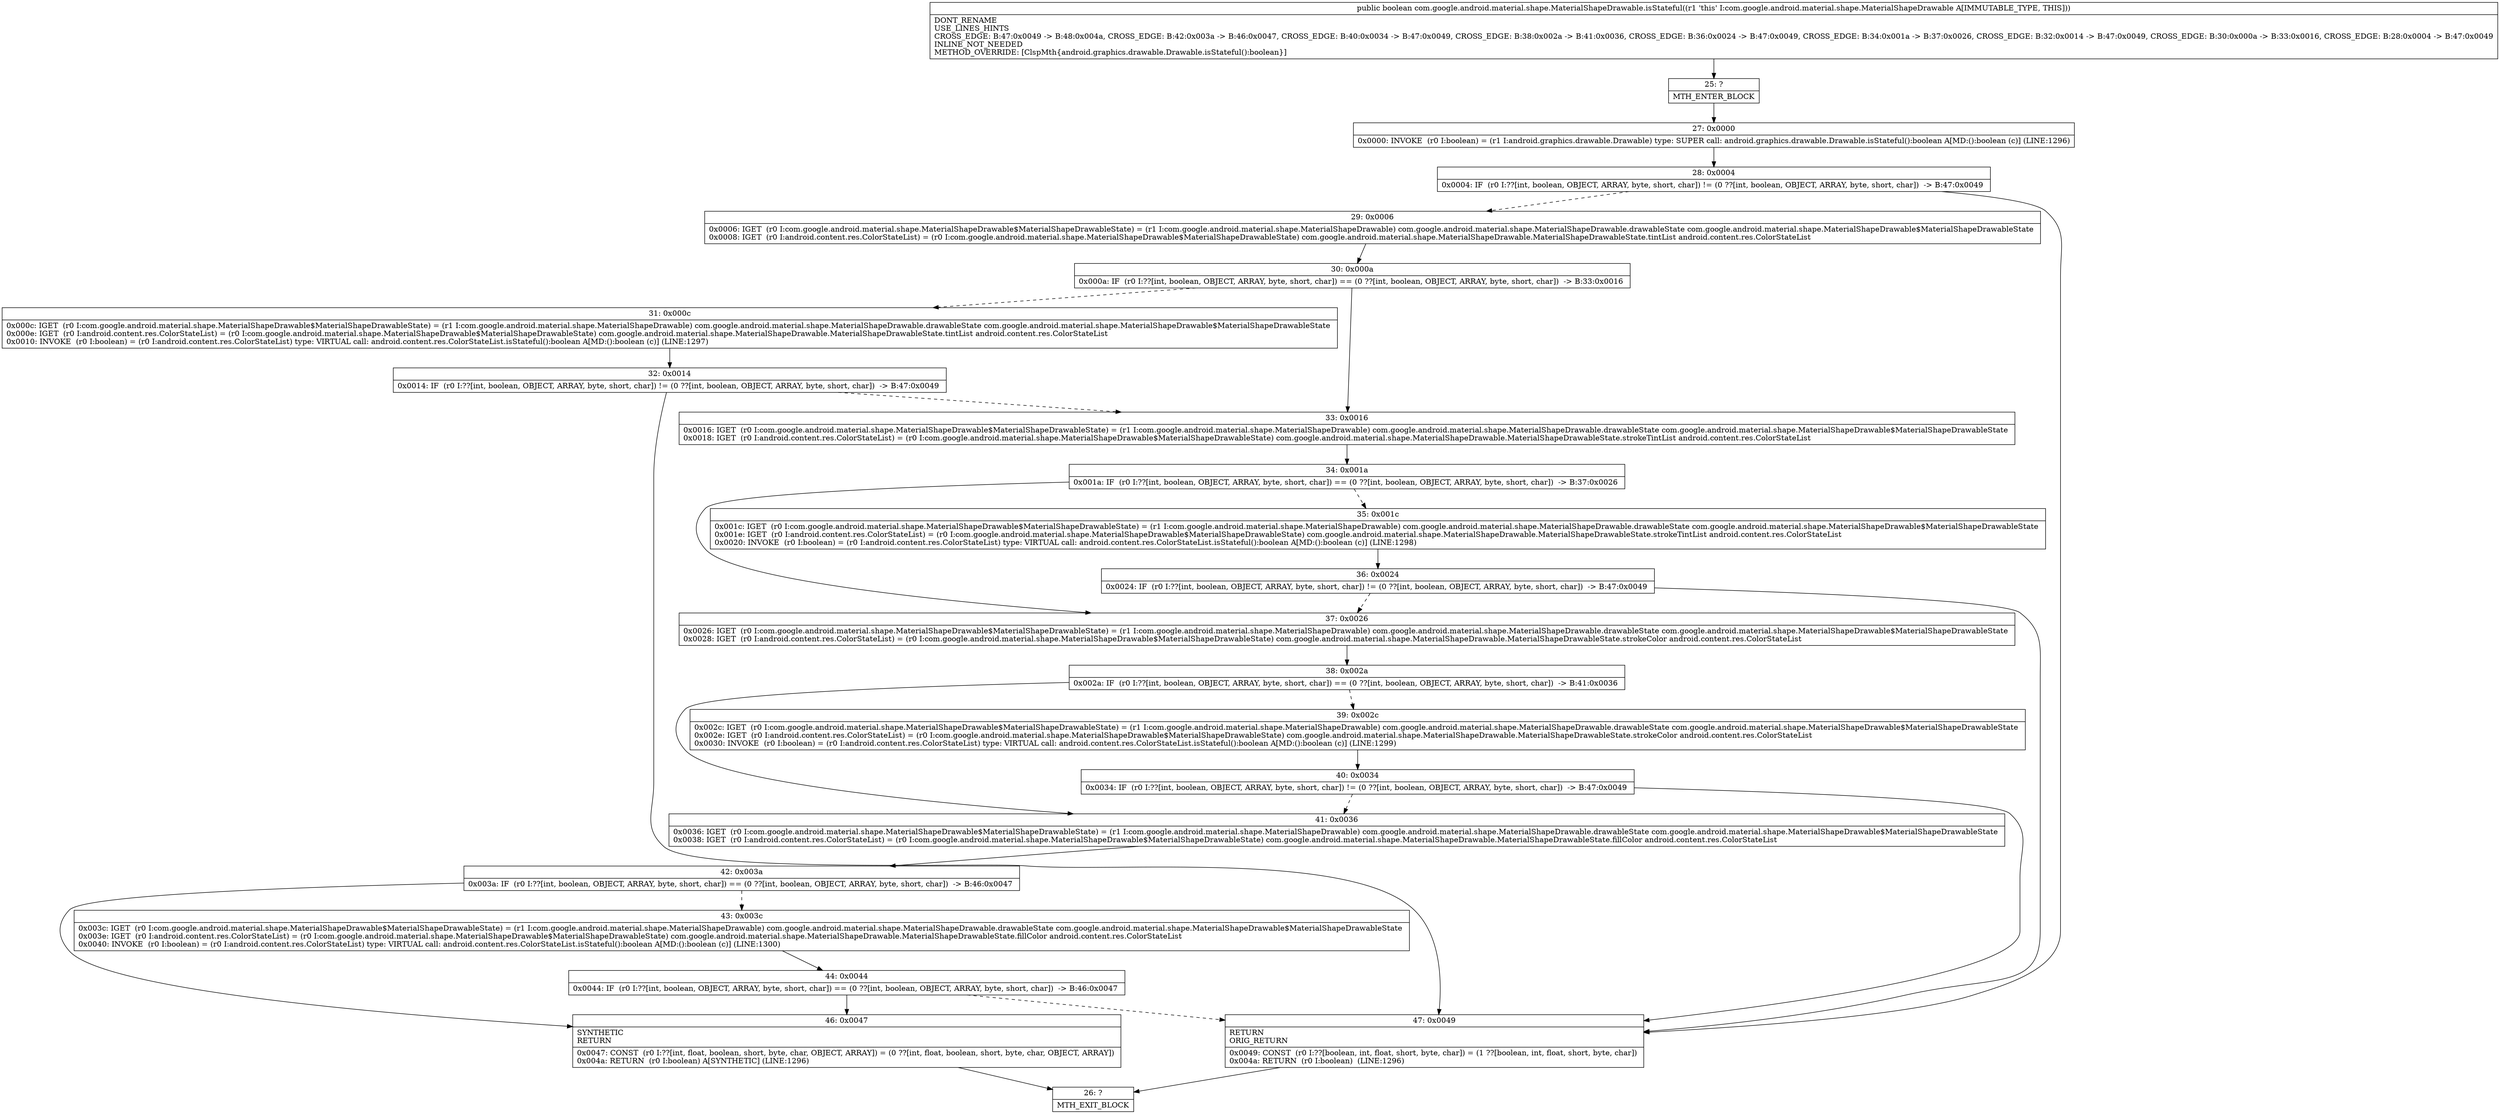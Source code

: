 digraph "CFG forcom.google.android.material.shape.MaterialShapeDrawable.isStateful()Z" {
Node_25 [shape=record,label="{25\:\ ?|MTH_ENTER_BLOCK\l}"];
Node_27 [shape=record,label="{27\:\ 0x0000|0x0000: INVOKE  (r0 I:boolean) = (r1 I:android.graphics.drawable.Drawable) type: SUPER call: android.graphics.drawable.Drawable.isStateful():boolean A[MD:():boolean (c)] (LINE:1296)\l}"];
Node_28 [shape=record,label="{28\:\ 0x0004|0x0004: IF  (r0 I:??[int, boolean, OBJECT, ARRAY, byte, short, char]) != (0 ??[int, boolean, OBJECT, ARRAY, byte, short, char])  \-\> B:47:0x0049 \l}"];
Node_29 [shape=record,label="{29\:\ 0x0006|0x0006: IGET  (r0 I:com.google.android.material.shape.MaterialShapeDrawable$MaterialShapeDrawableState) = (r1 I:com.google.android.material.shape.MaterialShapeDrawable) com.google.android.material.shape.MaterialShapeDrawable.drawableState com.google.android.material.shape.MaterialShapeDrawable$MaterialShapeDrawableState \l0x0008: IGET  (r0 I:android.content.res.ColorStateList) = (r0 I:com.google.android.material.shape.MaterialShapeDrawable$MaterialShapeDrawableState) com.google.android.material.shape.MaterialShapeDrawable.MaterialShapeDrawableState.tintList android.content.res.ColorStateList \l}"];
Node_30 [shape=record,label="{30\:\ 0x000a|0x000a: IF  (r0 I:??[int, boolean, OBJECT, ARRAY, byte, short, char]) == (0 ??[int, boolean, OBJECT, ARRAY, byte, short, char])  \-\> B:33:0x0016 \l}"];
Node_31 [shape=record,label="{31\:\ 0x000c|0x000c: IGET  (r0 I:com.google.android.material.shape.MaterialShapeDrawable$MaterialShapeDrawableState) = (r1 I:com.google.android.material.shape.MaterialShapeDrawable) com.google.android.material.shape.MaterialShapeDrawable.drawableState com.google.android.material.shape.MaterialShapeDrawable$MaterialShapeDrawableState \l0x000e: IGET  (r0 I:android.content.res.ColorStateList) = (r0 I:com.google.android.material.shape.MaterialShapeDrawable$MaterialShapeDrawableState) com.google.android.material.shape.MaterialShapeDrawable.MaterialShapeDrawableState.tintList android.content.res.ColorStateList \l0x0010: INVOKE  (r0 I:boolean) = (r0 I:android.content.res.ColorStateList) type: VIRTUAL call: android.content.res.ColorStateList.isStateful():boolean A[MD:():boolean (c)] (LINE:1297)\l}"];
Node_32 [shape=record,label="{32\:\ 0x0014|0x0014: IF  (r0 I:??[int, boolean, OBJECT, ARRAY, byte, short, char]) != (0 ??[int, boolean, OBJECT, ARRAY, byte, short, char])  \-\> B:47:0x0049 \l}"];
Node_33 [shape=record,label="{33\:\ 0x0016|0x0016: IGET  (r0 I:com.google.android.material.shape.MaterialShapeDrawable$MaterialShapeDrawableState) = (r1 I:com.google.android.material.shape.MaterialShapeDrawable) com.google.android.material.shape.MaterialShapeDrawable.drawableState com.google.android.material.shape.MaterialShapeDrawable$MaterialShapeDrawableState \l0x0018: IGET  (r0 I:android.content.res.ColorStateList) = (r0 I:com.google.android.material.shape.MaterialShapeDrawable$MaterialShapeDrawableState) com.google.android.material.shape.MaterialShapeDrawable.MaterialShapeDrawableState.strokeTintList android.content.res.ColorStateList \l}"];
Node_34 [shape=record,label="{34\:\ 0x001a|0x001a: IF  (r0 I:??[int, boolean, OBJECT, ARRAY, byte, short, char]) == (0 ??[int, boolean, OBJECT, ARRAY, byte, short, char])  \-\> B:37:0x0026 \l}"];
Node_35 [shape=record,label="{35\:\ 0x001c|0x001c: IGET  (r0 I:com.google.android.material.shape.MaterialShapeDrawable$MaterialShapeDrawableState) = (r1 I:com.google.android.material.shape.MaterialShapeDrawable) com.google.android.material.shape.MaterialShapeDrawable.drawableState com.google.android.material.shape.MaterialShapeDrawable$MaterialShapeDrawableState \l0x001e: IGET  (r0 I:android.content.res.ColorStateList) = (r0 I:com.google.android.material.shape.MaterialShapeDrawable$MaterialShapeDrawableState) com.google.android.material.shape.MaterialShapeDrawable.MaterialShapeDrawableState.strokeTintList android.content.res.ColorStateList \l0x0020: INVOKE  (r0 I:boolean) = (r0 I:android.content.res.ColorStateList) type: VIRTUAL call: android.content.res.ColorStateList.isStateful():boolean A[MD:():boolean (c)] (LINE:1298)\l}"];
Node_36 [shape=record,label="{36\:\ 0x0024|0x0024: IF  (r0 I:??[int, boolean, OBJECT, ARRAY, byte, short, char]) != (0 ??[int, boolean, OBJECT, ARRAY, byte, short, char])  \-\> B:47:0x0049 \l}"];
Node_37 [shape=record,label="{37\:\ 0x0026|0x0026: IGET  (r0 I:com.google.android.material.shape.MaterialShapeDrawable$MaterialShapeDrawableState) = (r1 I:com.google.android.material.shape.MaterialShapeDrawable) com.google.android.material.shape.MaterialShapeDrawable.drawableState com.google.android.material.shape.MaterialShapeDrawable$MaterialShapeDrawableState \l0x0028: IGET  (r0 I:android.content.res.ColorStateList) = (r0 I:com.google.android.material.shape.MaterialShapeDrawable$MaterialShapeDrawableState) com.google.android.material.shape.MaterialShapeDrawable.MaterialShapeDrawableState.strokeColor android.content.res.ColorStateList \l}"];
Node_38 [shape=record,label="{38\:\ 0x002a|0x002a: IF  (r0 I:??[int, boolean, OBJECT, ARRAY, byte, short, char]) == (0 ??[int, boolean, OBJECT, ARRAY, byte, short, char])  \-\> B:41:0x0036 \l}"];
Node_39 [shape=record,label="{39\:\ 0x002c|0x002c: IGET  (r0 I:com.google.android.material.shape.MaterialShapeDrawable$MaterialShapeDrawableState) = (r1 I:com.google.android.material.shape.MaterialShapeDrawable) com.google.android.material.shape.MaterialShapeDrawable.drawableState com.google.android.material.shape.MaterialShapeDrawable$MaterialShapeDrawableState \l0x002e: IGET  (r0 I:android.content.res.ColorStateList) = (r0 I:com.google.android.material.shape.MaterialShapeDrawable$MaterialShapeDrawableState) com.google.android.material.shape.MaterialShapeDrawable.MaterialShapeDrawableState.strokeColor android.content.res.ColorStateList \l0x0030: INVOKE  (r0 I:boolean) = (r0 I:android.content.res.ColorStateList) type: VIRTUAL call: android.content.res.ColorStateList.isStateful():boolean A[MD:():boolean (c)] (LINE:1299)\l}"];
Node_40 [shape=record,label="{40\:\ 0x0034|0x0034: IF  (r0 I:??[int, boolean, OBJECT, ARRAY, byte, short, char]) != (0 ??[int, boolean, OBJECT, ARRAY, byte, short, char])  \-\> B:47:0x0049 \l}"];
Node_41 [shape=record,label="{41\:\ 0x0036|0x0036: IGET  (r0 I:com.google.android.material.shape.MaterialShapeDrawable$MaterialShapeDrawableState) = (r1 I:com.google.android.material.shape.MaterialShapeDrawable) com.google.android.material.shape.MaterialShapeDrawable.drawableState com.google.android.material.shape.MaterialShapeDrawable$MaterialShapeDrawableState \l0x0038: IGET  (r0 I:android.content.res.ColorStateList) = (r0 I:com.google.android.material.shape.MaterialShapeDrawable$MaterialShapeDrawableState) com.google.android.material.shape.MaterialShapeDrawable.MaterialShapeDrawableState.fillColor android.content.res.ColorStateList \l}"];
Node_42 [shape=record,label="{42\:\ 0x003a|0x003a: IF  (r0 I:??[int, boolean, OBJECT, ARRAY, byte, short, char]) == (0 ??[int, boolean, OBJECT, ARRAY, byte, short, char])  \-\> B:46:0x0047 \l}"];
Node_43 [shape=record,label="{43\:\ 0x003c|0x003c: IGET  (r0 I:com.google.android.material.shape.MaterialShapeDrawable$MaterialShapeDrawableState) = (r1 I:com.google.android.material.shape.MaterialShapeDrawable) com.google.android.material.shape.MaterialShapeDrawable.drawableState com.google.android.material.shape.MaterialShapeDrawable$MaterialShapeDrawableState \l0x003e: IGET  (r0 I:android.content.res.ColorStateList) = (r0 I:com.google.android.material.shape.MaterialShapeDrawable$MaterialShapeDrawableState) com.google.android.material.shape.MaterialShapeDrawable.MaterialShapeDrawableState.fillColor android.content.res.ColorStateList \l0x0040: INVOKE  (r0 I:boolean) = (r0 I:android.content.res.ColorStateList) type: VIRTUAL call: android.content.res.ColorStateList.isStateful():boolean A[MD:():boolean (c)] (LINE:1300)\l}"];
Node_44 [shape=record,label="{44\:\ 0x0044|0x0044: IF  (r0 I:??[int, boolean, OBJECT, ARRAY, byte, short, char]) == (0 ??[int, boolean, OBJECT, ARRAY, byte, short, char])  \-\> B:46:0x0047 \l}"];
Node_46 [shape=record,label="{46\:\ 0x0047|SYNTHETIC\lRETURN\l|0x0047: CONST  (r0 I:??[int, float, boolean, short, byte, char, OBJECT, ARRAY]) = (0 ??[int, float, boolean, short, byte, char, OBJECT, ARRAY]) \l0x004a: RETURN  (r0 I:boolean) A[SYNTHETIC] (LINE:1296)\l}"];
Node_26 [shape=record,label="{26\:\ ?|MTH_EXIT_BLOCK\l}"];
Node_47 [shape=record,label="{47\:\ 0x0049|RETURN\lORIG_RETURN\l|0x0049: CONST  (r0 I:??[boolean, int, float, short, byte, char]) = (1 ??[boolean, int, float, short, byte, char]) \l0x004a: RETURN  (r0 I:boolean)  (LINE:1296)\l}"];
MethodNode[shape=record,label="{public boolean com.google.android.material.shape.MaterialShapeDrawable.isStateful((r1 'this' I:com.google.android.material.shape.MaterialShapeDrawable A[IMMUTABLE_TYPE, THIS]))  | DONT_RENAME\lUSE_LINES_HINTS\lCROSS_EDGE: B:47:0x0049 \-\> B:48:0x004a, CROSS_EDGE: B:42:0x003a \-\> B:46:0x0047, CROSS_EDGE: B:40:0x0034 \-\> B:47:0x0049, CROSS_EDGE: B:38:0x002a \-\> B:41:0x0036, CROSS_EDGE: B:36:0x0024 \-\> B:47:0x0049, CROSS_EDGE: B:34:0x001a \-\> B:37:0x0026, CROSS_EDGE: B:32:0x0014 \-\> B:47:0x0049, CROSS_EDGE: B:30:0x000a \-\> B:33:0x0016, CROSS_EDGE: B:28:0x0004 \-\> B:47:0x0049\lINLINE_NOT_NEEDED\lMETHOD_OVERRIDE: [ClspMth\{android.graphics.drawable.Drawable.isStateful():boolean\}]\l}"];
MethodNode -> Node_25;Node_25 -> Node_27;
Node_27 -> Node_28;
Node_28 -> Node_29[style=dashed];
Node_28 -> Node_47;
Node_29 -> Node_30;
Node_30 -> Node_31[style=dashed];
Node_30 -> Node_33;
Node_31 -> Node_32;
Node_32 -> Node_33[style=dashed];
Node_32 -> Node_47;
Node_33 -> Node_34;
Node_34 -> Node_35[style=dashed];
Node_34 -> Node_37;
Node_35 -> Node_36;
Node_36 -> Node_37[style=dashed];
Node_36 -> Node_47;
Node_37 -> Node_38;
Node_38 -> Node_39[style=dashed];
Node_38 -> Node_41;
Node_39 -> Node_40;
Node_40 -> Node_41[style=dashed];
Node_40 -> Node_47;
Node_41 -> Node_42;
Node_42 -> Node_43[style=dashed];
Node_42 -> Node_46;
Node_43 -> Node_44;
Node_44 -> Node_46;
Node_44 -> Node_47[style=dashed];
Node_46 -> Node_26;
Node_47 -> Node_26;
}

